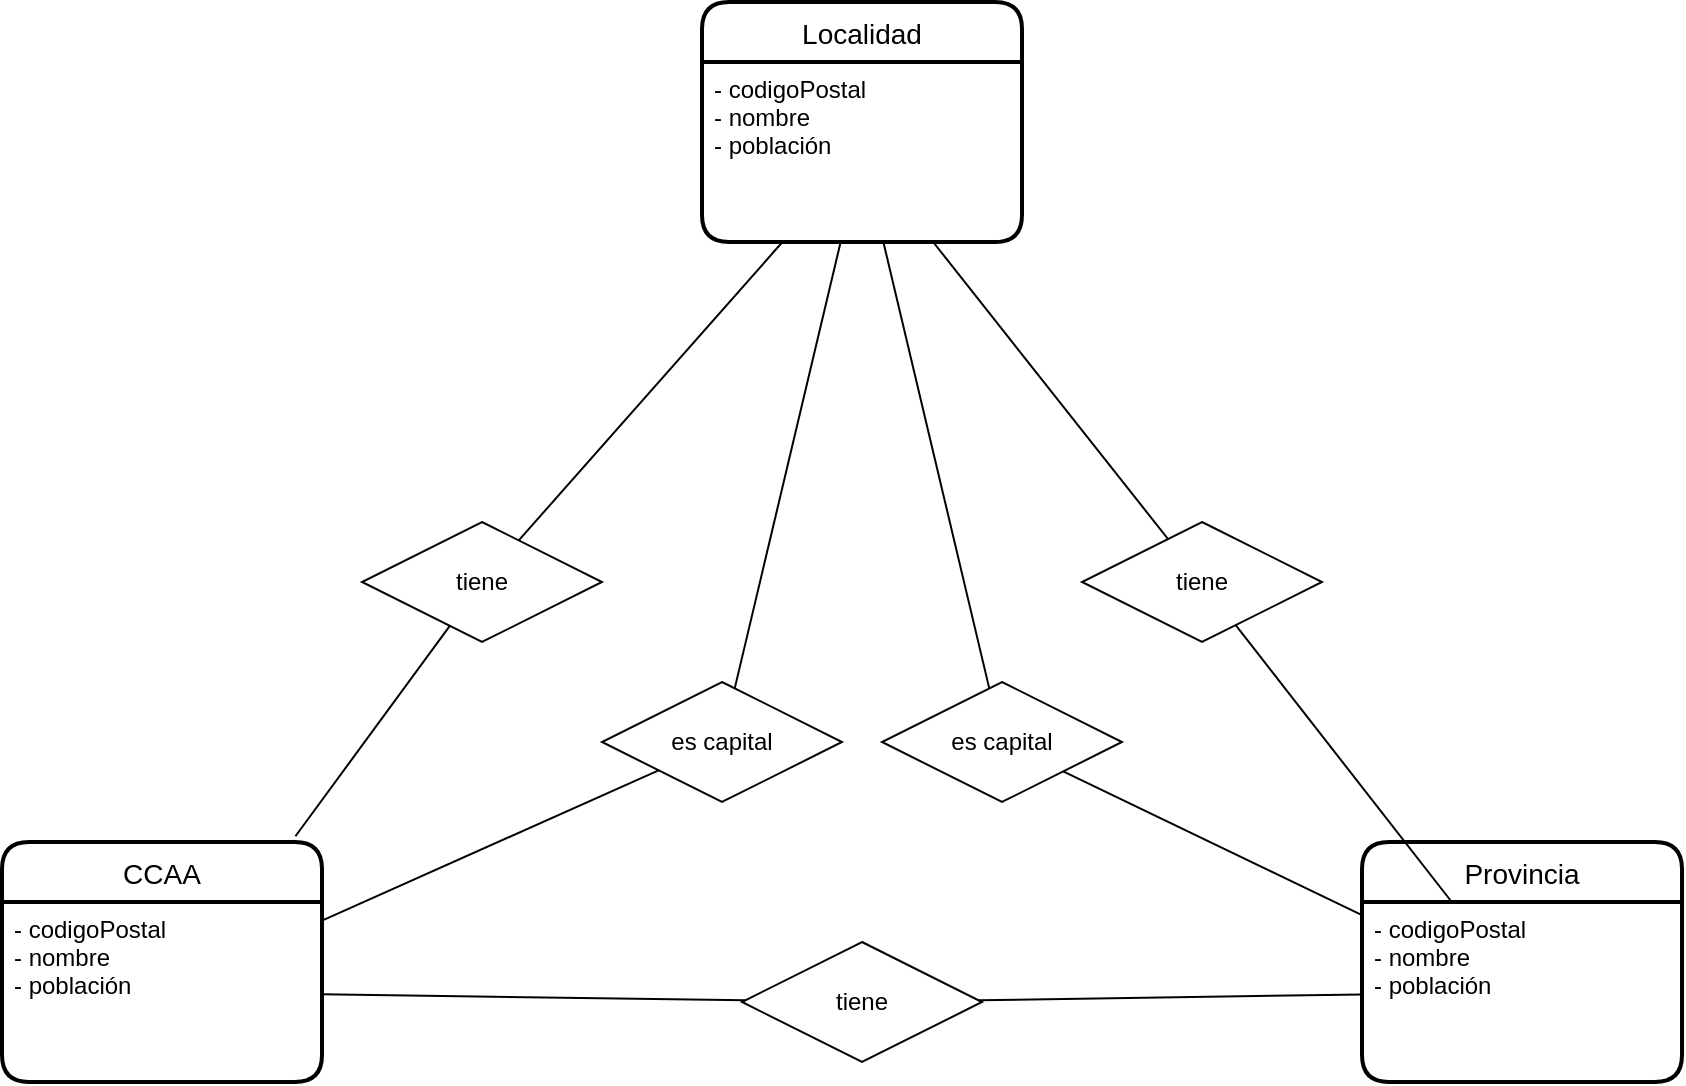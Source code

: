 <mxfile version="20.1.2" type="github">
  <diagram id="e14B0zVhnKclSYJwJWuQ" name="Pàgina-1">
    <mxGraphModel dx="2123" dy="1858" grid="1" gridSize="10" guides="1" tooltips="1" connect="1" arrows="1" fold="1" page="1" pageScale="1" pageWidth="827" pageHeight="1169" math="0" shadow="0">
      <root>
        <mxCell id="0" />
        <mxCell id="1" parent="0" />
        <mxCell id="MY2yZ7T-iWRl8EQ1s907-56" value="Localidad" style="swimlane;childLayout=stackLayout;horizontal=1;startSize=30;horizontalStack=0;rounded=1;fontSize=14;fontStyle=0;strokeWidth=2;resizeParent=0;resizeLast=1;shadow=0;dashed=0;align=center;" vertex="1" parent="1">
          <mxGeometry x="-380" y="-100" width="160" height="120" as="geometry" />
        </mxCell>
        <mxCell id="MY2yZ7T-iWRl8EQ1s907-57" value="- codigoPostal&#xa;- nombre&#xa;- población" style="align=left;strokeColor=none;fillColor=none;spacingLeft=4;fontSize=12;verticalAlign=top;resizable=0;rotatable=0;part=1;" vertex="1" parent="MY2yZ7T-iWRl8EQ1s907-56">
          <mxGeometry y="30" width="160" height="90" as="geometry" />
        </mxCell>
        <mxCell id="MY2yZ7T-iWRl8EQ1s907-62" value="Provincia" style="swimlane;childLayout=stackLayout;horizontal=1;startSize=30;horizontalStack=0;rounded=1;fontSize=14;fontStyle=0;strokeWidth=2;resizeParent=0;resizeLast=1;shadow=0;dashed=0;align=center;" vertex="1" parent="1">
          <mxGeometry x="-50" y="320" width="160" height="120" as="geometry" />
        </mxCell>
        <mxCell id="MY2yZ7T-iWRl8EQ1s907-63" value="- codigoPostal&#xa;- nombre&#xa;- población" style="align=left;strokeColor=none;fillColor=none;spacingLeft=4;fontSize=12;verticalAlign=top;resizable=0;rotatable=0;part=1;" vertex="1" parent="MY2yZ7T-iWRl8EQ1s907-62">
          <mxGeometry y="30" width="160" height="90" as="geometry" />
        </mxCell>
        <mxCell id="MY2yZ7T-iWRl8EQ1s907-60" value="CCAA" style="swimlane;childLayout=stackLayout;horizontal=1;startSize=30;horizontalStack=0;rounded=1;fontSize=14;fontStyle=0;strokeWidth=2;resizeParent=0;resizeLast=1;shadow=0;dashed=0;align=center;" vertex="1" parent="1">
          <mxGeometry x="-730" y="320" width="160" height="120" as="geometry" />
        </mxCell>
        <mxCell id="MY2yZ7T-iWRl8EQ1s907-61" value="- codigoPostal&#xa;- nombre&#xa;- población" style="align=left;strokeColor=none;fillColor=none;spacingLeft=4;fontSize=12;verticalAlign=top;resizable=0;rotatable=0;part=1;" vertex="1" parent="MY2yZ7T-iWRl8EQ1s907-60">
          <mxGeometry y="30" width="160" height="90" as="geometry" />
        </mxCell>
        <mxCell id="MY2yZ7T-iWRl8EQ1s907-66" value="tiene" style="shape=rhombus;perimeter=rhombusPerimeter;whiteSpace=wrap;html=1;align=center;" vertex="1" parent="1">
          <mxGeometry x="-360" y="370" width="120" height="60" as="geometry" />
        </mxCell>
        <mxCell id="MY2yZ7T-iWRl8EQ1s907-67" value="tiene" style="shape=rhombus;perimeter=rhombusPerimeter;whiteSpace=wrap;html=1;align=center;" vertex="1" parent="1">
          <mxGeometry x="-190" y="160" width="120" height="60" as="geometry" />
        </mxCell>
        <mxCell id="MY2yZ7T-iWRl8EQ1s907-68" value="tiene" style="shape=rhombus;perimeter=rhombusPerimeter;whiteSpace=wrap;html=1;align=center;" vertex="1" parent="1">
          <mxGeometry x="-550" y="160" width="120" height="60" as="geometry" />
        </mxCell>
        <mxCell id="MY2yZ7T-iWRl8EQ1s907-69" value="" style="endArrow=none;html=1;rounded=0;exitX=0.917;exitY=-0.024;exitDx=0;exitDy=0;exitPerimeter=0;" edge="1" parent="1" source="MY2yZ7T-iWRl8EQ1s907-60" target="MY2yZ7T-iWRl8EQ1s907-68">
          <mxGeometry relative="1" as="geometry">
            <mxPoint y="310" as="sourcePoint" />
            <mxPoint x="160" y="310" as="targetPoint" />
          </mxGeometry>
        </mxCell>
        <mxCell id="MY2yZ7T-iWRl8EQ1s907-70" value="" style="endArrow=none;html=1;rounded=0;" edge="1" parent="1" source="MY2yZ7T-iWRl8EQ1s907-68" target="MY2yZ7T-iWRl8EQ1s907-57">
          <mxGeometry relative="1" as="geometry">
            <mxPoint y="310" as="sourcePoint" />
            <mxPoint x="160" y="310" as="targetPoint" />
          </mxGeometry>
        </mxCell>
        <mxCell id="MY2yZ7T-iWRl8EQ1s907-72" value="" style="endArrow=none;html=1;rounded=0;" edge="1" parent="1" source="MY2yZ7T-iWRl8EQ1s907-61" target="MY2yZ7T-iWRl8EQ1s907-66">
          <mxGeometry relative="1" as="geometry">
            <mxPoint x="-457.692" y="360" as="sourcePoint" />
            <mxPoint x="-451.5" y="239.25" as="targetPoint" />
          </mxGeometry>
        </mxCell>
        <mxCell id="MY2yZ7T-iWRl8EQ1s907-73" value="" style="endArrow=none;html=1;rounded=0;" edge="1" parent="1" source="MY2yZ7T-iWRl8EQ1s907-66" target="MY2yZ7T-iWRl8EQ1s907-63">
          <mxGeometry relative="1" as="geometry">
            <mxPoint x="-274.29" y="424.043" as="sourcePoint" />
            <mxPoint x="-225.719" y="419.996" as="targetPoint" />
          </mxGeometry>
        </mxCell>
        <mxCell id="MY2yZ7T-iWRl8EQ1s907-74" value="" style="endArrow=none;html=1;rounded=0;" edge="1" parent="1" source="MY2yZ7T-iWRl8EQ1s907-67" target="MY2yZ7T-iWRl8EQ1s907-63">
          <mxGeometry relative="1" as="geometry">
            <mxPoint x="-227.2" y="393.6" as="sourcePoint" />
            <mxPoint x="-140" y="399.545" as="targetPoint" />
          </mxGeometry>
        </mxCell>
        <mxCell id="MY2yZ7T-iWRl8EQ1s907-75" value="" style="endArrow=none;html=1;rounded=0;" edge="1" parent="1" source="MY2yZ7T-iWRl8EQ1s907-57" target="MY2yZ7T-iWRl8EQ1s907-67">
          <mxGeometry relative="1" as="geometry">
            <mxPoint x="-77.073" y="238.537" as="sourcePoint" />
            <mxPoint x="-64.615" y="360" as="targetPoint" />
          </mxGeometry>
        </mxCell>
        <mxCell id="MY2yZ7T-iWRl8EQ1s907-76" value="es capital" style="shape=rhombus;perimeter=rhombusPerimeter;whiteSpace=wrap;html=1;align=center;" vertex="1" parent="1">
          <mxGeometry x="-430" y="240" width="120" height="60" as="geometry" />
        </mxCell>
        <mxCell id="MY2yZ7T-iWRl8EQ1s907-77" value="es capital" style="shape=rhombus;perimeter=rhombusPerimeter;whiteSpace=wrap;html=1;align=center;" vertex="1" parent="1">
          <mxGeometry x="-290" y="240" width="120" height="60" as="geometry" />
        </mxCell>
        <mxCell id="MY2yZ7T-iWRl8EQ1s907-78" value="" style="endArrow=none;html=1;rounded=0;" edge="1" parent="1" source="MY2yZ7T-iWRl8EQ1s907-61" target="MY2yZ7T-iWRl8EQ1s907-76">
          <mxGeometry relative="1" as="geometry">
            <mxPoint x="-604.878" y="360.0" as="sourcePoint" />
            <mxPoint x="-496.842" y="221.579" as="targetPoint" />
          </mxGeometry>
        </mxCell>
        <mxCell id="MY2yZ7T-iWRl8EQ1s907-79" value="" style="endArrow=none;html=1;rounded=0;" edge="1" parent="1" source="MY2yZ7T-iWRl8EQ1s907-63" target="MY2yZ7T-iWRl8EQ1s907-77">
          <mxGeometry relative="1" as="geometry">
            <mxPoint x="-560" y="369.286" as="sourcePoint" />
            <mxPoint x="-391.698" y="294.151" as="targetPoint" />
          </mxGeometry>
        </mxCell>
        <mxCell id="MY2yZ7T-iWRl8EQ1s907-80" value="" style="endArrow=none;html=1;rounded=0;" edge="1" parent="1" source="MY2yZ7T-iWRl8EQ1s907-77" target="MY2yZ7T-iWRl8EQ1s907-57">
          <mxGeometry relative="1" as="geometry">
            <mxPoint x="-40" y="366.538" as="sourcePoint" />
            <mxPoint x="-189.412" y="294.706" as="targetPoint" />
          </mxGeometry>
        </mxCell>
        <mxCell id="MY2yZ7T-iWRl8EQ1s907-81" value="" style="endArrow=none;html=1;rounded=0;" edge="1" parent="1" source="MY2yZ7T-iWRl8EQ1s907-76" target="MY2yZ7T-iWRl8EQ1s907-57">
          <mxGeometry relative="1" as="geometry">
            <mxPoint x="-226.364" y="253.182" as="sourcePoint" />
            <mxPoint x="-279.322" y="30" as="targetPoint" />
          </mxGeometry>
        </mxCell>
      </root>
    </mxGraphModel>
  </diagram>
</mxfile>

